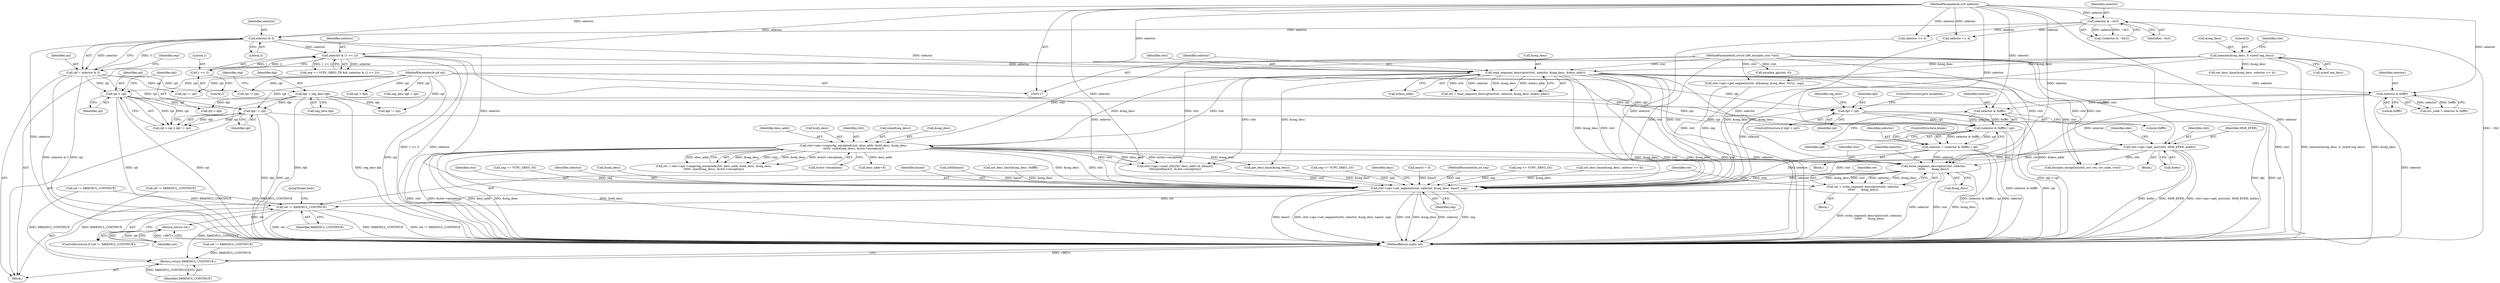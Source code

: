 digraph "0_linux_33ab91103b3415e12457e3104f0e4517ce12d0f3@API" {
"1000555" [label="(Call,write_segment_descriptor(ctxt, selector,\n\t\t\t\t\t\t       &seg_desc))"];
"1000475" [label="(Call,ctxt->ops->cmpxchg_emulated(ctxt, desc_addr, &old_desc, &seg_desc,\n\t\t\t\t\t\t  sizeof(seg_desc), &ctxt->exception))"];
"1000299" [label="(Call,read_segment_descriptor(ctxt, selector, &seg_desc, &desc_addr))"];
"1000118" [label="(MethodParameterIn,struct x86_emulate_ctxt *ctxt)"];
"1000224" [label="(Call,selector & 3)"];
"1000141" [label="(Call,selector & ~0x3)"];
"1000119" [label="(MethodParameterIn,u16 selector)"];
"1000232" [label="(Call,selector & (1 << 2))"];
"1000234" [label="(Call,1 << 2)"];
"1000151" [label="(Call,memset(&seg_desc, 0, sizeof seg_desc))"];
"1000429" [label="(Call,ctxt->ops->get_msr(ctxt, MSR_EFER, &efer))"];
"1000314" [label="(Call,selector & 0xfffc)"];
"1000439" [label="(Call,selector = (selector & 0xfffc) | cpl)"];
"1000441" [label="(Call,(selector & 0xfffc) | cpl)"];
"1000442" [label="(Call,selector & 0xfffc)"];
"1000409" [label="(Call,rpl > cpl)"];
"1000222" [label="(Call,rpl = selector & 3)"];
"1000121" [label="(MethodParameterIn,u8 cpl)"];
"1000412" [label="(Call,dpl != cpl)"];
"1000357" [label="(Call,dpl = seg_desc.dpl)"];
"1000401" [label="(Call,dpl > cpl)"];
"1000553" [label="(Call,ret = write_segment_descriptor(ctxt, selector,\n\t\t\t\t\t\t       &seg_desc))"];
"1000561" [label="(Call,ret != X86EMUL_CONTINUE)"];
"1000564" [label="(Return,return ret;)"];
"1000624" [label="(Return,return X86EMUL_CONTINUE;)"];
"1000611" [label="(Call,ctxt->ops->set_segment(ctxt, selector, &seg_desc, base3, seg))"];
"1000432" [label="(Call,&efer)"];
"1000120" [label="(MethodParameterIn,int seg)"];
"1000419" [label="(Identifier,seg_desc)"];
"1000307" [label="(Call,ret != X86EMUL_CONTINUE)"];
"1000141" [label="(Call,selector & ~0x3)"];
"1000160" [label="(Identifier,ctxt)"];
"1000401" [label="(Call,dpl > cpl)"];
"1000400" [label="(ControlStructure,if (dpl > cpl))"];
"1000327" [label="(Call,seg <= VCPU_SREG_GS)"];
"1000440" [label="(Identifier,selector)"];
"1000233" [label="(Identifier,selector)"];
"1000152" [label="(Call,&seg_desc)"];
"1000302" [label="(Call,&seg_desc)"];
"1000564" [label="(Return,return ret;)"];
"1000300" [label="(Identifier,ctxt)"];
"1000194" [label="(Call,selector << 4)"];
"1000223" [label="(Identifier,rpl)"];
"1000624" [label="(Return,return X86EMUL_CONTINUE;)"];
"1000431" [label="(Identifier,MSR_EFER)"];
"1000262" [label="(Call,rpl != cpl)"];
"1000561" [label="(Call,ret != X86EMUL_CONTINUE)"];
"1000297" [label="(Call,ret = read_segment_descriptor(ctxt, selector, &seg_desc, &desc_addr))"];
"1000590" [label="(Call,ret != X86EMUL_CONTINUE)"];
"1000477" [label="(Identifier,desc_addr)"];
"1000301" [label="(Identifier,selector)"];
"1000611" [label="(Call,ctxt->ops->set_segment(ctxt, selector, &seg_desc, base3, seg))"];
"1000225" [label="(Identifier,selector)"];
"1000475" [label="(Call,ctxt->ops->cmpxchg_emulated(ctxt, desc_addr, &old_desc, &seg_desc,\n\t\t\t\t\t\t  sizeof(seg_desc), &ctxt->exception))"];
"1000314" [label="(Call,selector & 0xfffc)"];
"1000527" [label="(Call,rpl > dpl)"];
"1000140" [label="(Call,!(selector & ~0x3))"];
"1000154" [label="(Literal,0)"];
"1000172" [label="(Call,set_desc_base(&seg_desc, selector << 4))"];
"1000556" [label="(Identifier,ctxt)"];
"1000409" [label="(Call,rpl > cpl)"];
"1000413" [label="(Identifier,dpl)"];
"1000281" [label="(Call,seg_desc.dpl = cpl)"];
"1000251" [label="(Call,seg == VCPU_SREG_SS)"];
"1000234" [label="(Call,1 << 2)"];
"1000124" [label="(Block,)"];
"1000478" [label="(Call,&old_desc)"];
"1000414" [label="(Identifier,cpl)"];
"1000224" [label="(Call,selector & 3)"];
"1000555" [label="(Call,write_segment_descriptor(ctxt, selector,\n\t\t\t\t\t\t       &seg_desc))"];
"1000175" [label="(Call,selector << 4)"];
"1000408" [label="(Call,rpl > cpl || dpl != cpl)"];
"1000563" [label="(Identifier,X86EMUL_CONTINUE)"];
"1000633" [label="(MethodReturn,static int)"];
"1000304" [label="(Call,&desc_addr)"];
"1000578" [label="(Call,desc_addr+8)"];
"1000228" [label="(Call,seg == VCPU_SREG_TR && (selector & (1 << 2)))"];
"1000402" [label="(Identifier,dpl)"];
"1000610" [label="(JumpTarget,load:)"];
"1000143" [label="(Identifier,~0x3)"];
"1000359" [label="(Call,seg_desc.dpl)"];
"1000613" [label="(Identifier,selector)"];
"1000473" [label="(Call,ret = ctxt->ops->cmpxchg_emulated(ctxt, desc_addr, &old_desc, &seg_desc,\n\t\t\t\t\t\t  sizeof(seg_desc), &ctxt->exception))"];
"1000628" [label="(Call,emulate_exception(ctxt, err_vec, err_code, true))"];
"1000222" [label="(Call,rpl = selector & 3)"];
"1000299" [label="(Call,read_segment_descriptor(ctxt, selector, &seg_desc, &desc_addr))"];
"1000357" [label="(Call,dpl = seg_desc.dpl)"];
"1000315" [label="(Identifier,selector)"];
"1000236" [label="(Literal,2)"];
"1000558" [label="(Call,&seg_desc)"];
"1000235" [label="(Literal,1)"];
"1000489" [label="(Call,ret != X86EMUL_CONTINUE)"];
"1000436" [label="(Identifier,efer)"];
"1000554" [label="(Identifier,ret)"];
"1000476" [label="(Identifier,ctxt)"];
"1000316" [label="(Literal,0xfffc)"];
"1000151" [label="(Call,memset(&seg_desc, 0, sizeof seg_desc))"];
"1000482" [label="(Call,sizeof(seg_desc))"];
"1000430" [label="(Identifier,ctxt)"];
"1000443" [label="(Identifier,selector)"];
"1000164" [label="(Call,ctxt->ops->get_segment(ctxt, &dummy, &seg_desc, NULL, seg))"];
"1000446" [label="(ControlStructure,break;)"];
"1000364" [label="(Block,)"];
"1000412" [label="(Call,dpl != cpl)"];
"1000607" [label="(Call,emulate_gp(ctxt, 0))"];
"1000617" [label="(Identifier,seg)"];
"1000480" [label="(Call,&seg_desc)"];
"1000182" [label="(Call,seg <= VCPU_SREG_GS)"];
"1000557" [label="(Identifier,selector)"];
"1000424" [label="(Block,)"];
"1000553" [label="(Call,ret = write_segment_descriptor(ctxt, selector,\n\t\t\t\t\t\t       &seg_desc))"];
"1000429" [label="(Call,ctxt->ops->get_msr(ctxt, MSR_EFER, &efer))"];
"1000444" [label="(Literal,0xfffc)"];
"1000619" [label="(Identifier,desc)"];
"1000363" [label="(Identifier,seg)"];
"1000562" [label="(Identifier,ret)"];
"1000148" [label="(Call,base3 = 0)"];
"1000368" [label="(Call,rpl != cpl)"];
"1000612" [label="(Identifier,ctxt)"];
"1000226" [label="(Literal,3)"];
"1000439" [label="(Call,selector = (selector & 0xfffc) | cpl)"];
"1000445" [label="(Identifier,cpl)"];
"1000530" [label="(Call,cpl > dpl)"];
"1000142" [label="(Identifier,selector)"];
"1000312" [label="(Call,err_code = selector & 0xfffc)"];
"1000403" [label="(Identifier,cpl)"];
"1000614" [label="(Call,&seg_desc)"];
"1000404" [label="(ControlStructure,goto exception;)"];
"1000121" [label="(MethodParameterIn,u8 cpl)"];
"1000616" [label="(Identifier,base3)"];
"1000602" [label="(Call,(u64)base3)"];
"1000197" [label="(Call,set_desc_limit(&seg_desc, 0xffff))"];
"1000442" [label="(Call,selector & 0xfffc)"];
"1000232" [label="(Call,selector & (1 << 2))"];
"1000118" [label="(MethodParameterIn,struct x86_emulate_ctxt *ctxt)"];
"1000119" [label="(MethodParameterIn,u16 selector)"];
"1000576" [label="(Call,ctxt->ops->read_std(ctxt, desc_addr+8, &base3,\n\t\t\t\tsizeof(base3), &ctxt->exception))"];
"1000410" [label="(Identifier,rpl)"];
"1000441" [label="(Call,(selector & 0xfffc) | cpl)"];
"1000358" [label="(Identifier,dpl)"];
"1000191" [label="(Call,set_desc_base(&seg_desc, selector << 4))"];
"1000565" [label="(Identifier,ret)"];
"1000560" [label="(ControlStructure,if (ret != X86EMUL_CONTINUE))"];
"1000379" [label="(Call,dpl != cpl)"];
"1000484" [label="(Call,&ctxt->exception)"];
"1000547" [label="(Block,)"];
"1000155" [label="(Call,sizeof seg_desc)"];
"1000625" [label="(Identifier,X86EMUL_CONTINUE)"];
"1000230" [label="(Identifier,seg)"];
"1000598" [label="(Call,get_desc_base(&seg_desc))"];
"1000411" [label="(Identifier,cpl)"];
"1000555" -> "1000553"  [label="AST: "];
"1000555" -> "1000558"  [label="CFG: "];
"1000556" -> "1000555"  [label="AST: "];
"1000557" -> "1000555"  [label="AST: "];
"1000558" -> "1000555"  [label="AST: "];
"1000553" -> "1000555"  [label="CFG: "];
"1000555" -> "1000633"  [label="DDG: selector"];
"1000555" -> "1000633"  [label="DDG: ctxt"];
"1000555" -> "1000633"  [label="DDG: &seg_desc"];
"1000555" -> "1000553"  [label="DDG: ctxt"];
"1000555" -> "1000553"  [label="DDG: selector"];
"1000555" -> "1000553"  [label="DDG: &seg_desc"];
"1000475" -> "1000555"  [label="DDG: ctxt"];
"1000475" -> "1000555"  [label="DDG: &seg_desc"];
"1000299" -> "1000555"  [label="DDG: ctxt"];
"1000299" -> "1000555"  [label="DDG: &seg_desc"];
"1000429" -> "1000555"  [label="DDG: ctxt"];
"1000118" -> "1000555"  [label="DDG: ctxt"];
"1000314" -> "1000555"  [label="DDG: selector"];
"1000439" -> "1000555"  [label="DDG: selector"];
"1000119" -> "1000555"  [label="DDG: selector"];
"1000555" -> "1000611"  [label="DDG: ctxt"];
"1000555" -> "1000611"  [label="DDG: selector"];
"1000555" -> "1000611"  [label="DDG: &seg_desc"];
"1000475" -> "1000473"  [label="AST: "];
"1000475" -> "1000484"  [label="CFG: "];
"1000476" -> "1000475"  [label="AST: "];
"1000477" -> "1000475"  [label="AST: "];
"1000478" -> "1000475"  [label="AST: "];
"1000480" -> "1000475"  [label="AST: "];
"1000482" -> "1000475"  [label="AST: "];
"1000484" -> "1000475"  [label="AST: "];
"1000473" -> "1000475"  [label="CFG: "];
"1000475" -> "1000633"  [label="DDG: ctxt"];
"1000475" -> "1000633"  [label="DDG: desc_addr"];
"1000475" -> "1000633"  [label="DDG: &seg_desc"];
"1000475" -> "1000633"  [label="DDG: &old_desc"];
"1000475" -> "1000633"  [label="DDG: &ctxt->exception"];
"1000475" -> "1000473"  [label="DDG: &seg_desc"];
"1000475" -> "1000473"  [label="DDG: ctxt"];
"1000475" -> "1000473"  [label="DDG: &old_desc"];
"1000475" -> "1000473"  [label="DDG: &ctxt->exception"];
"1000475" -> "1000473"  [label="DDG: desc_addr"];
"1000299" -> "1000475"  [label="DDG: ctxt"];
"1000299" -> "1000475"  [label="DDG: &seg_desc"];
"1000118" -> "1000475"  [label="DDG: ctxt"];
"1000475" -> "1000576"  [label="DDG: ctxt"];
"1000475" -> "1000576"  [label="DDG: desc_addr"];
"1000475" -> "1000576"  [label="DDG: &ctxt->exception"];
"1000475" -> "1000578"  [label="DDG: desc_addr"];
"1000475" -> "1000598"  [label="DDG: &seg_desc"];
"1000475" -> "1000611"  [label="DDG: ctxt"];
"1000475" -> "1000611"  [label="DDG: &seg_desc"];
"1000299" -> "1000297"  [label="AST: "];
"1000299" -> "1000304"  [label="CFG: "];
"1000300" -> "1000299"  [label="AST: "];
"1000301" -> "1000299"  [label="AST: "];
"1000302" -> "1000299"  [label="AST: "];
"1000304" -> "1000299"  [label="AST: "];
"1000297" -> "1000299"  [label="CFG: "];
"1000299" -> "1000633"  [label="DDG: &desc_addr"];
"1000299" -> "1000633"  [label="DDG: selector"];
"1000299" -> "1000633"  [label="DDG: &seg_desc"];
"1000299" -> "1000633"  [label="DDG: ctxt"];
"1000299" -> "1000297"  [label="DDG: ctxt"];
"1000299" -> "1000297"  [label="DDG: selector"];
"1000299" -> "1000297"  [label="DDG: &seg_desc"];
"1000299" -> "1000297"  [label="DDG: &desc_addr"];
"1000118" -> "1000299"  [label="DDG: ctxt"];
"1000224" -> "1000299"  [label="DDG: selector"];
"1000232" -> "1000299"  [label="DDG: selector"];
"1000119" -> "1000299"  [label="DDG: selector"];
"1000151" -> "1000299"  [label="DDG: &seg_desc"];
"1000299" -> "1000314"  [label="DDG: selector"];
"1000299" -> "1000429"  [label="DDG: ctxt"];
"1000299" -> "1000576"  [label="DDG: ctxt"];
"1000299" -> "1000598"  [label="DDG: &seg_desc"];
"1000299" -> "1000611"  [label="DDG: ctxt"];
"1000299" -> "1000611"  [label="DDG: &seg_desc"];
"1000299" -> "1000628"  [label="DDG: ctxt"];
"1000118" -> "1000117"  [label="AST: "];
"1000118" -> "1000633"  [label="DDG: ctxt"];
"1000118" -> "1000164"  [label="DDG: ctxt"];
"1000118" -> "1000429"  [label="DDG: ctxt"];
"1000118" -> "1000576"  [label="DDG: ctxt"];
"1000118" -> "1000607"  [label="DDG: ctxt"];
"1000118" -> "1000611"  [label="DDG: ctxt"];
"1000118" -> "1000628"  [label="DDG: ctxt"];
"1000224" -> "1000222"  [label="AST: "];
"1000224" -> "1000226"  [label="CFG: "];
"1000225" -> "1000224"  [label="AST: "];
"1000226" -> "1000224"  [label="AST: "];
"1000222" -> "1000224"  [label="CFG: "];
"1000224" -> "1000633"  [label="DDG: selector"];
"1000224" -> "1000222"  [label="DDG: selector"];
"1000224" -> "1000222"  [label="DDG: 3"];
"1000141" -> "1000224"  [label="DDG: selector"];
"1000119" -> "1000224"  [label="DDG: selector"];
"1000224" -> "1000232"  [label="DDG: selector"];
"1000224" -> "1000611"  [label="DDG: selector"];
"1000141" -> "1000140"  [label="AST: "];
"1000141" -> "1000143"  [label="CFG: "];
"1000142" -> "1000141"  [label="AST: "];
"1000143" -> "1000141"  [label="AST: "];
"1000140" -> "1000141"  [label="CFG: "];
"1000141" -> "1000633"  [label="DDG: ~0x3"];
"1000141" -> "1000140"  [label="DDG: selector"];
"1000141" -> "1000140"  [label="DDG: ~0x3"];
"1000119" -> "1000141"  [label="DDG: selector"];
"1000141" -> "1000175"  [label="DDG: selector"];
"1000141" -> "1000194"  [label="DDG: selector"];
"1000119" -> "1000117"  [label="AST: "];
"1000119" -> "1000633"  [label="DDG: selector"];
"1000119" -> "1000175"  [label="DDG: selector"];
"1000119" -> "1000194"  [label="DDG: selector"];
"1000119" -> "1000232"  [label="DDG: selector"];
"1000119" -> "1000314"  [label="DDG: selector"];
"1000119" -> "1000439"  [label="DDG: selector"];
"1000119" -> "1000442"  [label="DDG: selector"];
"1000119" -> "1000611"  [label="DDG: selector"];
"1000232" -> "1000228"  [label="AST: "];
"1000232" -> "1000234"  [label="CFG: "];
"1000233" -> "1000232"  [label="AST: "];
"1000234" -> "1000232"  [label="AST: "];
"1000228" -> "1000232"  [label="CFG: "];
"1000232" -> "1000633"  [label="DDG: selector"];
"1000232" -> "1000633"  [label="DDG: 1 << 2"];
"1000232" -> "1000228"  [label="DDG: selector"];
"1000232" -> "1000228"  [label="DDG: 1 << 2"];
"1000234" -> "1000232"  [label="DDG: 1"];
"1000234" -> "1000232"  [label="DDG: 2"];
"1000232" -> "1000611"  [label="DDG: selector"];
"1000234" -> "1000236"  [label="CFG: "];
"1000235" -> "1000234"  [label="AST: "];
"1000236" -> "1000234"  [label="AST: "];
"1000151" -> "1000124"  [label="AST: "];
"1000151" -> "1000155"  [label="CFG: "];
"1000152" -> "1000151"  [label="AST: "];
"1000154" -> "1000151"  [label="AST: "];
"1000155" -> "1000151"  [label="AST: "];
"1000160" -> "1000151"  [label="CFG: "];
"1000151" -> "1000633"  [label="DDG: memset(&seg_desc, 0, sizeof seg_desc)"];
"1000151" -> "1000633"  [label="DDG: &seg_desc"];
"1000151" -> "1000164"  [label="DDG: &seg_desc"];
"1000151" -> "1000191"  [label="DDG: &seg_desc"];
"1000151" -> "1000611"  [label="DDG: &seg_desc"];
"1000429" -> "1000424"  [label="AST: "];
"1000429" -> "1000432"  [label="CFG: "];
"1000430" -> "1000429"  [label="AST: "];
"1000431" -> "1000429"  [label="AST: "];
"1000432" -> "1000429"  [label="AST: "];
"1000436" -> "1000429"  [label="CFG: "];
"1000429" -> "1000633"  [label="DDG: &efer"];
"1000429" -> "1000633"  [label="DDG: MSR_EFER"];
"1000429" -> "1000633"  [label="DDG: ctxt->ops->get_msr(ctxt, MSR_EFER, &efer)"];
"1000429" -> "1000576"  [label="DDG: ctxt"];
"1000429" -> "1000611"  [label="DDG: ctxt"];
"1000429" -> "1000628"  [label="DDG: ctxt"];
"1000314" -> "1000312"  [label="AST: "];
"1000314" -> "1000316"  [label="CFG: "];
"1000315" -> "1000314"  [label="AST: "];
"1000316" -> "1000314"  [label="AST: "];
"1000312" -> "1000314"  [label="CFG: "];
"1000314" -> "1000633"  [label="DDG: selector"];
"1000314" -> "1000312"  [label="DDG: selector"];
"1000314" -> "1000312"  [label="DDG: 0xfffc"];
"1000314" -> "1000442"  [label="DDG: selector"];
"1000314" -> "1000611"  [label="DDG: selector"];
"1000439" -> "1000364"  [label="AST: "];
"1000439" -> "1000441"  [label="CFG: "];
"1000440" -> "1000439"  [label="AST: "];
"1000441" -> "1000439"  [label="AST: "];
"1000446" -> "1000439"  [label="CFG: "];
"1000439" -> "1000633"  [label="DDG: selector"];
"1000439" -> "1000633"  [label="DDG: (selector & 0xfffc) | cpl"];
"1000441" -> "1000439"  [label="DDG: selector & 0xfffc"];
"1000441" -> "1000439"  [label="DDG: cpl"];
"1000439" -> "1000611"  [label="DDG: selector"];
"1000441" -> "1000445"  [label="CFG: "];
"1000442" -> "1000441"  [label="AST: "];
"1000445" -> "1000441"  [label="AST: "];
"1000441" -> "1000633"  [label="DDG: selector & 0xfffc"];
"1000441" -> "1000633"  [label="DDG: cpl"];
"1000442" -> "1000441"  [label="DDG: selector"];
"1000442" -> "1000441"  [label="DDG: 0xfffc"];
"1000409" -> "1000441"  [label="DDG: cpl"];
"1000412" -> "1000441"  [label="DDG: cpl"];
"1000401" -> "1000441"  [label="DDG: cpl"];
"1000121" -> "1000441"  [label="DDG: cpl"];
"1000442" -> "1000444"  [label="CFG: "];
"1000443" -> "1000442"  [label="AST: "];
"1000444" -> "1000442"  [label="AST: "];
"1000445" -> "1000442"  [label="CFG: "];
"1000409" -> "1000408"  [label="AST: "];
"1000409" -> "1000411"  [label="CFG: "];
"1000410" -> "1000409"  [label="AST: "];
"1000411" -> "1000409"  [label="AST: "];
"1000413" -> "1000409"  [label="CFG: "];
"1000408" -> "1000409"  [label="CFG: "];
"1000409" -> "1000633"  [label="DDG: cpl"];
"1000409" -> "1000633"  [label="DDG: rpl"];
"1000409" -> "1000408"  [label="DDG: rpl"];
"1000409" -> "1000408"  [label="DDG: cpl"];
"1000222" -> "1000409"  [label="DDG: rpl"];
"1000121" -> "1000409"  [label="DDG: cpl"];
"1000409" -> "1000412"  [label="DDG: cpl"];
"1000222" -> "1000124"  [label="AST: "];
"1000223" -> "1000222"  [label="AST: "];
"1000230" -> "1000222"  [label="CFG: "];
"1000222" -> "1000633"  [label="DDG: rpl"];
"1000222" -> "1000633"  [label="DDG: selector & 3"];
"1000222" -> "1000262"  [label="DDG: rpl"];
"1000222" -> "1000368"  [label="DDG: rpl"];
"1000222" -> "1000527"  [label="DDG: rpl"];
"1000121" -> "1000117"  [label="AST: "];
"1000121" -> "1000633"  [label="DDG: cpl"];
"1000121" -> "1000262"  [label="DDG: cpl"];
"1000121" -> "1000281"  [label="DDG: cpl"];
"1000121" -> "1000368"  [label="DDG: cpl"];
"1000121" -> "1000379"  [label="DDG: cpl"];
"1000121" -> "1000401"  [label="DDG: cpl"];
"1000121" -> "1000412"  [label="DDG: cpl"];
"1000121" -> "1000530"  [label="DDG: cpl"];
"1000412" -> "1000408"  [label="AST: "];
"1000412" -> "1000414"  [label="CFG: "];
"1000413" -> "1000412"  [label="AST: "];
"1000414" -> "1000412"  [label="AST: "];
"1000408" -> "1000412"  [label="CFG: "];
"1000412" -> "1000633"  [label="DDG: cpl"];
"1000412" -> "1000633"  [label="DDG: dpl"];
"1000412" -> "1000408"  [label="DDG: dpl"];
"1000412" -> "1000408"  [label="DDG: cpl"];
"1000357" -> "1000412"  [label="DDG: dpl"];
"1000357" -> "1000124"  [label="AST: "];
"1000357" -> "1000359"  [label="CFG: "];
"1000358" -> "1000357"  [label="AST: "];
"1000359" -> "1000357"  [label="AST: "];
"1000363" -> "1000357"  [label="CFG: "];
"1000357" -> "1000633"  [label="DDG: dpl"];
"1000357" -> "1000633"  [label="DDG: seg_desc.dpl"];
"1000357" -> "1000379"  [label="DDG: dpl"];
"1000357" -> "1000401"  [label="DDG: dpl"];
"1000357" -> "1000527"  [label="DDG: dpl"];
"1000401" -> "1000400"  [label="AST: "];
"1000401" -> "1000403"  [label="CFG: "];
"1000402" -> "1000401"  [label="AST: "];
"1000403" -> "1000401"  [label="AST: "];
"1000404" -> "1000401"  [label="CFG: "];
"1000419" -> "1000401"  [label="CFG: "];
"1000401" -> "1000633"  [label="DDG: dpl > cpl"];
"1000401" -> "1000633"  [label="DDG: dpl"];
"1000401" -> "1000633"  [label="DDG: cpl"];
"1000553" -> "1000547"  [label="AST: "];
"1000554" -> "1000553"  [label="AST: "];
"1000562" -> "1000553"  [label="CFG: "];
"1000553" -> "1000633"  [label="DDG: write_segment_descriptor(ctxt, selector,\n\t\t\t\t\t\t       &seg_desc)"];
"1000553" -> "1000561"  [label="DDG: ret"];
"1000561" -> "1000560"  [label="AST: "];
"1000561" -> "1000563"  [label="CFG: "];
"1000562" -> "1000561"  [label="AST: "];
"1000563" -> "1000561"  [label="AST: "];
"1000565" -> "1000561"  [label="CFG: "];
"1000610" -> "1000561"  [label="CFG: "];
"1000561" -> "1000633"  [label="DDG: X86EMUL_CONTINUE"];
"1000561" -> "1000633"  [label="DDG: ret"];
"1000561" -> "1000633"  [label="DDG: ret != X86EMUL_CONTINUE"];
"1000307" -> "1000561"  [label="DDG: X86EMUL_CONTINUE"];
"1000489" -> "1000561"  [label="DDG: X86EMUL_CONTINUE"];
"1000561" -> "1000564"  [label="DDG: ret"];
"1000561" -> "1000624"  [label="DDG: X86EMUL_CONTINUE"];
"1000564" -> "1000560"  [label="AST: "];
"1000564" -> "1000565"  [label="CFG: "];
"1000565" -> "1000564"  [label="AST: "];
"1000633" -> "1000564"  [label="CFG: "];
"1000564" -> "1000633"  [label="DDG: <RET>"];
"1000565" -> "1000564"  [label="DDG: ret"];
"1000624" -> "1000124"  [label="AST: "];
"1000624" -> "1000625"  [label="CFG: "];
"1000625" -> "1000624"  [label="AST: "];
"1000633" -> "1000624"  [label="CFG: "];
"1000624" -> "1000633"  [label="DDG: <RET>"];
"1000625" -> "1000624"  [label="DDG: X86EMUL_CONTINUE"];
"1000307" -> "1000624"  [label="DDG: X86EMUL_CONTINUE"];
"1000590" -> "1000624"  [label="DDG: X86EMUL_CONTINUE"];
"1000489" -> "1000624"  [label="DDG: X86EMUL_CONTINUE"];
"1000611" -> "1000124"  [label="AST: "];
"1000611" -> "1000617"  [label="CFG: "];
"1000612" -> "1000611"  [label="AST: "];
"1000613" -> "1000611"  [label="AST: "];
"1000614" -> "1000611"  [label="AST: "];
"1000616" -> "1000611"  [label="AST: "];
"1000617" -> "1000611"  [label="AST: "];
"1000619" -> "1000611"  [label="CFG: "];
"1000611" -> "1000633"  [label="DDG: &seg_desc"];
"1000611" -> "1000633"  [label="DDG: selector"];
"1000611" -> "1000633"  [label="DDG: seg"];
"1000611" -> "1000633"  [label="DDG: base3"];
"1000611" -> "1000633"  [label="DDG: ctxt->ops->set_segment(ctxt, selector, &seg_desc, base3, seg)"];
"1000611" -> "1000633"  [label="DDG: ctxt"];
"1000576" -> "1000611"  [label="DDG: ctxt"];
"1000164" -> "1000611"  [label="DDG: ctxt"];
"1000164" -> "1000611"  [label="DDG: seg"];
"1000194" -> "1000611"  [label="DDG: selector"];
"1000175" -> "1000611"  [label="DDG: selector"];
"1000598" -> "1000611"  [label="DDG: &seg_desc"];
"1000172" -> "1000611"  [label="DDG: &seg_desc"];
"1000197" -> "1000611"  [label="DDG: &seg_desc"];
"1000148" -> "1000611"  [label="DDG: base3"];
"1000602" -> "1000611"  [label="DDG: base3"];
"1000251" -> "1000611"  [label="DDG: seg"];
"1000327" -> "1000611"  [label="DDG: seg"];
"1000182" -> "1000611"  [label="DDG: seg"];
"1000120" -> "1000611"  [label="DDG: seg"];
}
